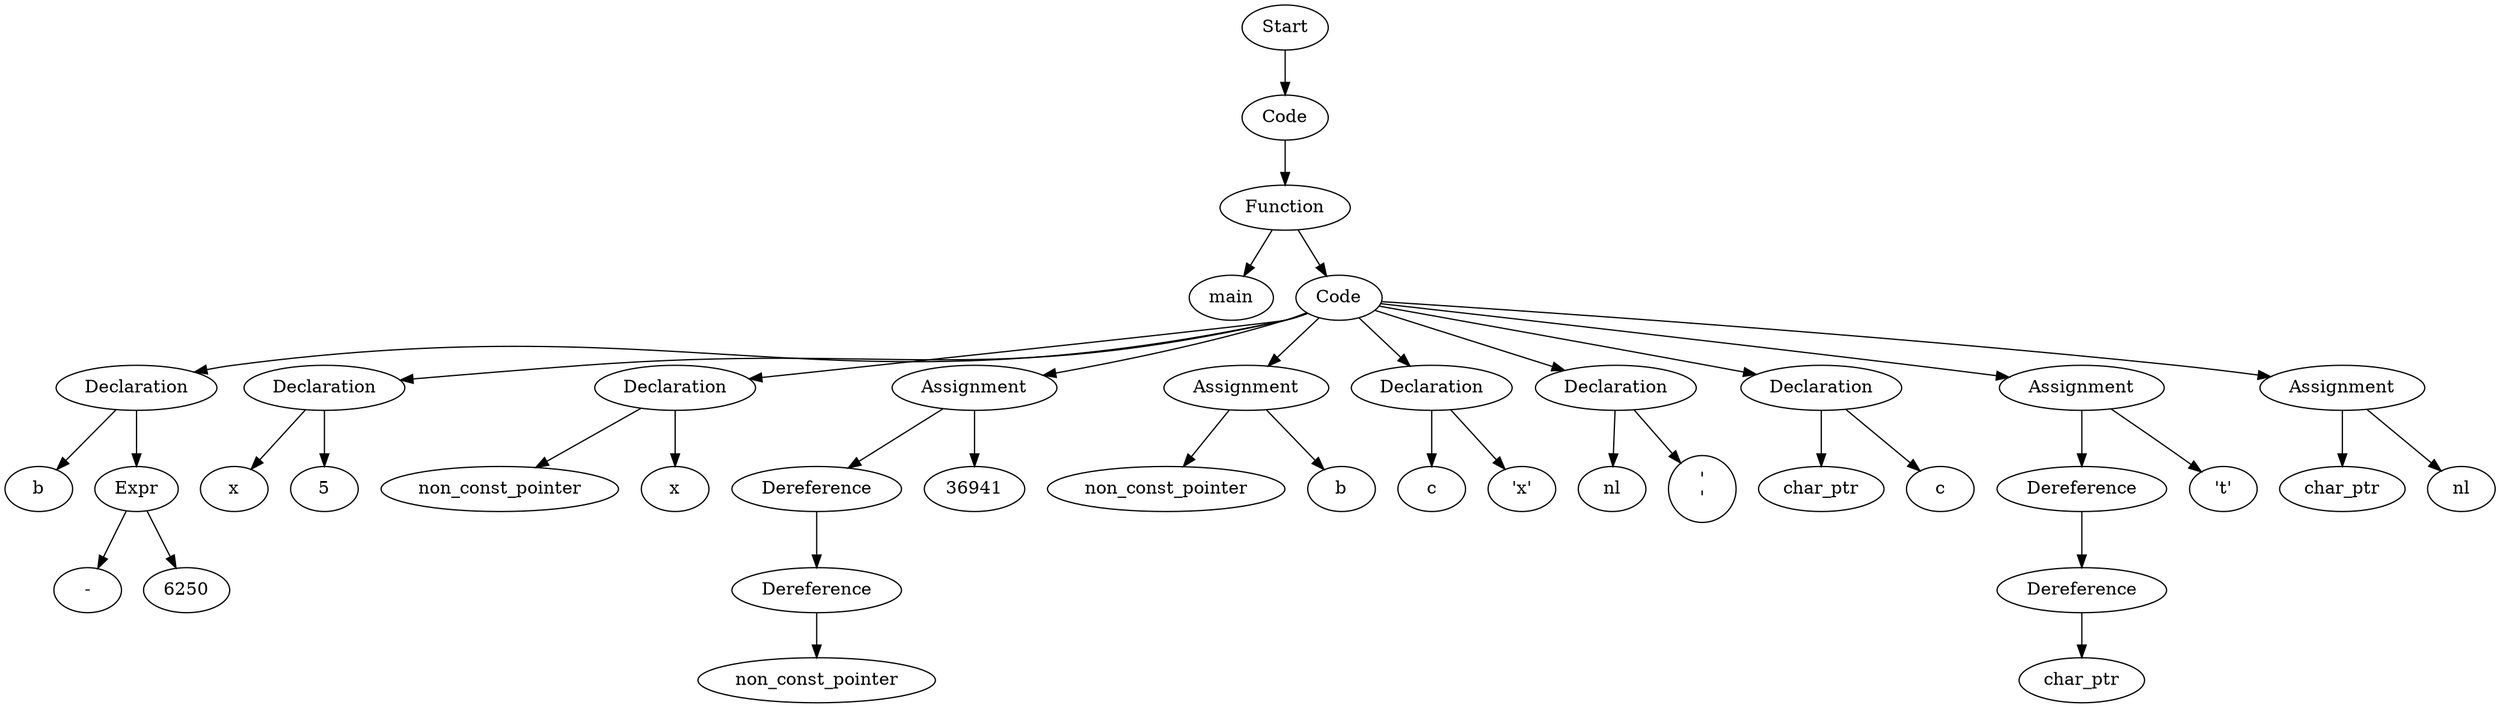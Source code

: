 digraph AST {
  "133071487198944" [label="Start"];
  "133071487198944" -> "133071487198704";
  "133071487198704" [label="Code"];
  "133071487198704" -> "133071487199232";
  "133071487199232" [label="Function"];
  "133071487199232" -> "133071487199424";
  "133071487199232" -> "133071487196976";
  "133071487199424" [label="main"];
  "133071487196976" [label="Code"];
  "133071487196976" -> "133071487196640";
  "133071487196976" -> "133071487195296";
  "133071487196976" -> "133071487194288";
  "133071487196976" -> "133071487192752";
  "133071487196976" -> "133071487192032";
  "133071487196976" -> "133071487191168";
  "133071487196976" -> "133071487189632";
  "133071487196976" -> "133071487402768";
  "133071487196976" -> "133071487403728";
  "133071487196976" -> "133071487404448";
  "133071487196640" [label="Declaration"];
  "133071487196640" -> "133071487195728";
  "133071487196640" -> "133071487195440";
  "133071487195728" [label="b"];
  "133071487195440" [label="Expr"];
  "133071487195440" -> "133071487195344";
  "133071487195440" -> "133071487195008";
  "133071487195344" [label="-"];
  "133071487195008" [label="6250"];
  "133071487195296" [label="Declaration"];
  "133071487195296" -> "133071487194720";
  "133071487195296" -> "133071487194192";
  "133071487194720" [label="x"];
  "133071487194192" [label="5"];
  "133071487194288" [label="Declaration"];
  "133071487194288" -> "133071487193280";
  "133071487194288" -> "133071487192464";
  "133071487193280" [label="non_const_pointer"];
  "133071487192464" [label="x"];
  "133071487192752" [label="Assignment"];
  "133071487192752" -> "133071487195104";
  "133071487192752" -> "133071487191600";
  "133071487195104" [label="Dereference"];
  "133071487195104" -> "133071487192896";
  "133071487192896" [label="Dereference"];
  "133071487192896" -> "133071487192272";
  "133071487192272" [label="non_const_pointer"];
  "133071487191600" [label="36941"];
  "133071487192032" [label="Assignment"];
  "133071487192032" -> "133071487191456";
  "133071487192032" -> "133071487190736";
  "133071487191456" [label="non_const_pointer"];
  "133071487190736" [label="b"];
  "133071487191168" [label="Declaration"];
  "133071487191168" -> "133071487190448";
  "133071487191168" -> "133071487402048";
  "133071487190448" [label="c"];
  "133071487402048" [label="'x'"];
  "133071487189632" [label="Declaration"];
  "133071487189632" -> "133071487402384";
  "133071487189632" -> "133071487402864";
  "133071487402384" [label="nl"];
  "133071487402864" [label="'\n'"];
  "133071487402768" [label="Declaration"];
  "133071487402768" -> "133071487403200";
  "133071487402768" -> "133071487404016";
  "133071487403200" [label="char_ptr"];
  "133071487404016" [label="c"];
  "133071487403728" [label="Assignment"];
  "133071487403728" -> "133071487194864";
  "133071487403728" -> "133071487404544";
  "133071487194864" [label="Dereference"];
  "133071487194864" -> "133071487191312";
  "133071487191312" [label="Dereference"];
  "133071487191312" -> "133071487404208";
  "133071487404208" [label="char_ptr"];
  "133071487404544" [label="'\t'"];
  "133071487404448" [label="Assignment"];
  "133071487404448" -> "133071487404688";
  "133071487404448" -> "133071487405264";
  "133071487404688" [label="char_ptr"];
  "133071487405264" [label="nl"];
}
